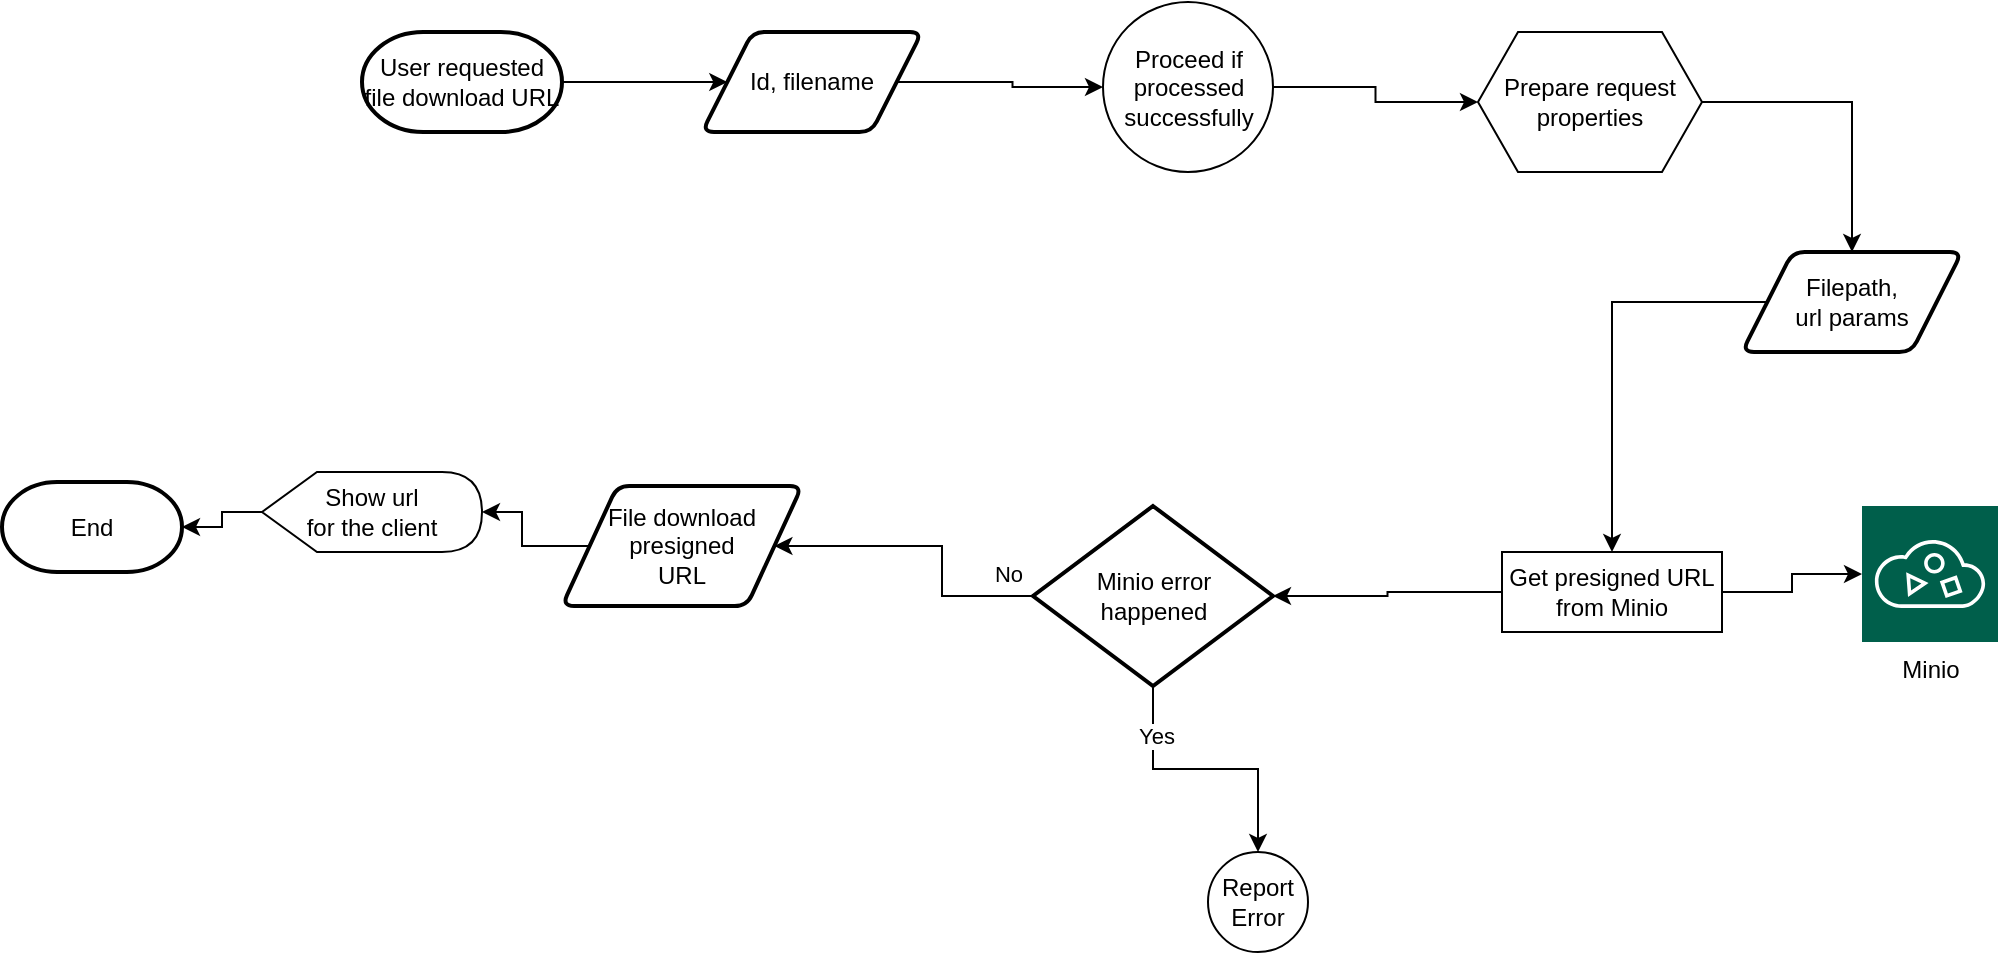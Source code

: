 <mxfile version="13.11.0" type="device"><diagram id="ELQSB5WJSfcDlVuhhG7n" name="Page-1"><mxGraphModel dx="1038" dy="523" grid="1" gridSize="10" guides="1" tooltips="1" connect="1" arrows="1" fold="1" page="1" pageScale="1" pageWidth="827" pageHeight="1169" math="0" shadow="0"><root><mxCell id="0"/><mxCell id="1" parent="0"/><mxCell id="if55-6Q_SRO6V9oEzG6g-3" style="edgeStyle=orthogonalEdgeStyle;rounded=0;orthogonalLoop=1;jettySize=auto;html=1;" parent="1" source="if55-6Q_SRO6V9oEzG6g-4" target="if55-6Q_SRO6V9oEzG6g-6" edge="1"><mxGeometry relative="1" as="geometry"/></mxCell><mxCell id="if55-6Q_SRO6V9oEzG6g-4" value="User requested file download URL" style="strokeWidth=2;html=1;shape=mxgraph.flowchart.terminator;whiteSpace=wrap;" parent="1" vertex="1"><mxGeometry x="220" y="55" width="100" height="50" as="geometry"/></mxCell><mxCell id="if55-6Q_SRO6V9oEzG6g-5" style="edgeStyle=orthogonalEdgeStyle;rounded=0;orthogonalLoop=1;jettySize=auto;html=1;" parent="1" source="if55-6Q_SRO6V9oEzG6g-6" target="nT4KGPTxnUaMRZ2_Iy8Z-16" edge="1"><mxGeometry relative="1" as="geometry"/></mxCell><mxCell id="if55-6Q_SRO6V9oEzG6g-6" value="Id, filename" style="shape=parallelogram;html=1;strokeWidth=2;perimeter=parallelogramPerimeter;whiteSpace=wrap;rounded=1;arcSize=12;size=0.23;" parent="1" vertex="1"><mxGeometry x="390" y="55" width="110" height="50" as="geometry"/></mxCell><mxCell id="TwOTD7h6qzNzToN1h6pX-10" style="edgeStyle=orthogonalEdgeStyle;rounded=0;orthogonalLoop=1;jettySize=auto;html=1;" parent="1" source="TwOTD7h6qzNzToN1h6pX-3" target="TwOTD7h6qzNzToN1h6pX-7" edge="1"><mxGeometry relative="1" as="geometry"/></mxCell><mxCell id="TwOTD7h6qzNzToN1h6pX-28" style="edgeStyle=orthogonalEdgeStyle;rounded=0;orthogonalLoop=1;jettySize=auto;html=1;" parent="1" source="TwOTD7h6qzNzToN1h6pX-3" target="TwOTD7h6qzNzToN1h6pX-27" edge="1"><mxGeometry relative="1" as="geometry"/></mxCell><mxCell id="TwOTD7h6qzNzToN1h6pX-3" value="Get presigned URL from Minio" style="rounded=0;whiteSpace=wrap;html=1;" parent="1" vertex="1"><mxGeometry x="790" y="315" width="110" height="40" as="geometry"/></mxCell><mxCell id="TwOTD7h6qzNzToN1h6pX-6" style="edgeStyle=orthogonalEdgeStyle;rounded=0;orthogonalLoop=1;jettySize=auto;html=1;" parent="1" source="TwOTD7h6qzNzToN1h6pX-4" target="TwOTD7h6qzNzToN1h6pX-3" edge="1"><mxGeometry relative="1" as="geometry"/></mxCell><mxCell id="TwOTD7h6qzNzToN1h6pX-4" value="Filepath,&lt;br&gt;url params" style="shape=parallelogram;html=1;strokeWidth=2;perimeter=parallelogramPerimeter;whiteSpace=wrap;rounded=1;arcSize=12;size=0.23;" parent="1" vertex="1"><mxGeometry x="910" y="165" width="110" height="50" as="geometry"/></mxCell><mxCell id="TwOTD7h6qzNzToN1h6pX-13" style="edgeStyle=orthogonalEdgeStyle;rounded=0;orthogonalLoop=1;jettySize=auto;html=1;" parent="1" source="TwOTD7h6qzNzToN1h6pX-7" target="TwOTD7h6qzNzToN1h6pX-14" edge="1"><mxGeometry relative="1" as="geometry"><mxPoint x="1170" y="505" as="targetPoint"/><Array as="points"><mxPoint x="510" y="337"/><mxPoint x="510" y="312"/></Array></mxGeometry></mxCell><mxCell id="TwOTD7h6qzNzToN1h6pX-15" value="No" style="edgeLabel;html=1;align=center;verticalAlign=middle;resizable=0;points=[];" parent="TwOTD7h6qzNzToN1h6pX-13" vertex="1" connectable="0"><mxGeometry x="-0.785" y="-4" relative="1" as="geometry"><mxPoint x="4" y="-7.65" as="offset"/></mxGeometry></mxCell><mxCell id="nT4KGPTxnUaMRZ2_Iy8Z-20" style="edgeStyle=orthogonalEdgeStyle;rounded=0;orthogonalLoop=1;jettySize=auto;html=1;" parent="1" source="TwOTD7h6qzNzToN1h6pX-7" target="TwOTD7h6qzNzToN1h6pX-8" edge="1"><mxGeometry relative="1" as="geometry"/></mxCell><mxCell id="nT4KGPTxnUaMRZ2_Iy8Z-21" value="Yes" style="edgeLabel;html=1;align=center;verticalAlign=middle;resizable=0;points=[];" parent="nT4KGPTxnUaMRZ2_Iy8Z-20" vertex="1" connectable="0"><mxGeometry x="-0.635" y="1" relative="1" as="geometry"><mxPoint as="offset"/></mxGeometry></mxCell><mxCell id="TwOTD7h6qzNzToN1h6pX-7" value="Minio error&lt;br&gt;happened" style="strokeWidth=2;html=1;shape=mxgraph.flowchart.decision;whiteSpace=wrap;" parent="1" vertex="1"><mxGeometry x="555.5" y="292" width="120" height="90" as="geometry"/></mxCell><mxCell id="TwOTD7h6qzNzToN1h6pX-8" value="Report Error" style="ellipse;whiteSpace=wrap;html=1;aspect=fixed;" parent="1" vertex="1"><mxGeometry x="643" y="465" width="50" height="50" as="geometry"/></mxCell><mxCell id="TwOTD7h6qzNzToN1h6pX-17" style="edgeStyle=orthogonalEdgeStyle;rounded=0;orthogonalLoop=1;jettySize=auto;html=1;" parent="1" source="TwOTD7h6qzNzToN1h6pX-14" target="TwOTD7h6qzNzToN1h6pX-16" edge="1"><mxGeometry relative="1" as="geometry"/></mxCell><mxCell id="TwOTD7h6qzNzToN1h6pX-14" value="File download&lt;br&gt;presigned&lt;br&gt;URL" style="shape=parallelogram;html=1;strokeWidth=2;perimeter=parallelogramPerimeter;whiteSpace=wrap;rounded=1;arcSize=12;size=0.23;" parent="1" vertex="1"><mxGeometry x="320" y="282" width="120" height="60" as="geometry"/></mxCell><mxCell id="TwOTD7h6qzNzToN1h6pX-19" style="edgeStyle=orthogonalEdgeStyle;rounded=0;orthogonalLoop=1;jettySize=auto;html=1;" parent="1" source="TwOTD7h6qzNzToN1h6pX-16" target="TwOTD7h6qzNzToN1h6pX-18" edge="1"><mxGeometry relative="1" as="geometry"/></mxCell><mxCell id="TwOTD7h6qzNzToN1h6pX-16" value="Show url&lt;br&gt;for the client" style="shape=display;whiteSpace=wrap;html=1;" parent="1" vertex="1"><mxGeometry x="170" y="275" width="110" height="40" as="geometry"/></mxCell><mxCell id="TwOTD7h6qzNzToN1h6pX-18" value="End" style="strokeWidth=2;html=1;shape=mxgraph.flowchart.terminator;whiteSpace=wrap;" parent="1" vertex="1"><mxGeometry x="40" y="280" width="90" height="45" as="geometry"/></mxCell><mxCell id="TwOTD7h6qzNzToN1h6pX-27" value="Minio" style="pointerEvents=1;shadow=0;dashed=0;html=1;strokeColor=none;fillColor=#005F4B;labelPosition=center;verticalLabelPosition=bottom;verticalAlign=top;align=center;outlineConnect=0;shape=mxgraph.veeam2.object_storage;" parent="1" vertex="1"><mxGeometry x="970" y="292" width="68" height="68" as="geometry"/></mxCell><mxCell id="nT4KGPTxnUaMRZ2_Iy8Z-19" style="edgeStyle=orthogonalEdgeStyle;rounded=0;orthogonalLoop=1;jettySize=auto;html=1;" parent="1" source="nT4KGPTxnUaMRZ2_Iy8Z-16" target="nT4KGPTxnUaMRZ2_Iy8Z-22" edge="1"><mxGeometry relative="1" as="geometry"/></mxCell><mxCell id="nT4KGPTxnUaMRZ2_Iy8Z-16" value="Proceed if&lt;br&gt;processed successfully" style="ellipse;whiteSpace=wrap;html=1;aspect=fixed;" parent="1" vertex="1"><mxGeometry x="590.5" y="40" width="85" height="85" as="geometry"/></mxCell><mxCell id="nT4KGPTxnUaMRZ2_Iy8Z-23" style="edgeStyle=orthogonalEdgeStyle;rounded=0;orthogonalLoop=1;jettySize=auto;html=1;" parent="1" source="nT4KGPTxnUaMRZ2_Iy8Z-22" target="TwOTD7h6qzNzToN1h6pX-4" edge="1"><mxGeometry relative="1" as="geometry"/></mxCell><mxCell id="nT4KGPTxnUaMRZ2_Iy8Z-22" value="Prepare request properties" style="shape=hexagon;perimeter=hexagonPerimeter2;whiteSpace=wrap;html=1;fixedSize=1;" parent="1" vertex="1"><mxGeometry x="778" y="55" width="112" height="70" as="geometry"/></mxCell></root></mxGraphModel></diagram></mxfile>